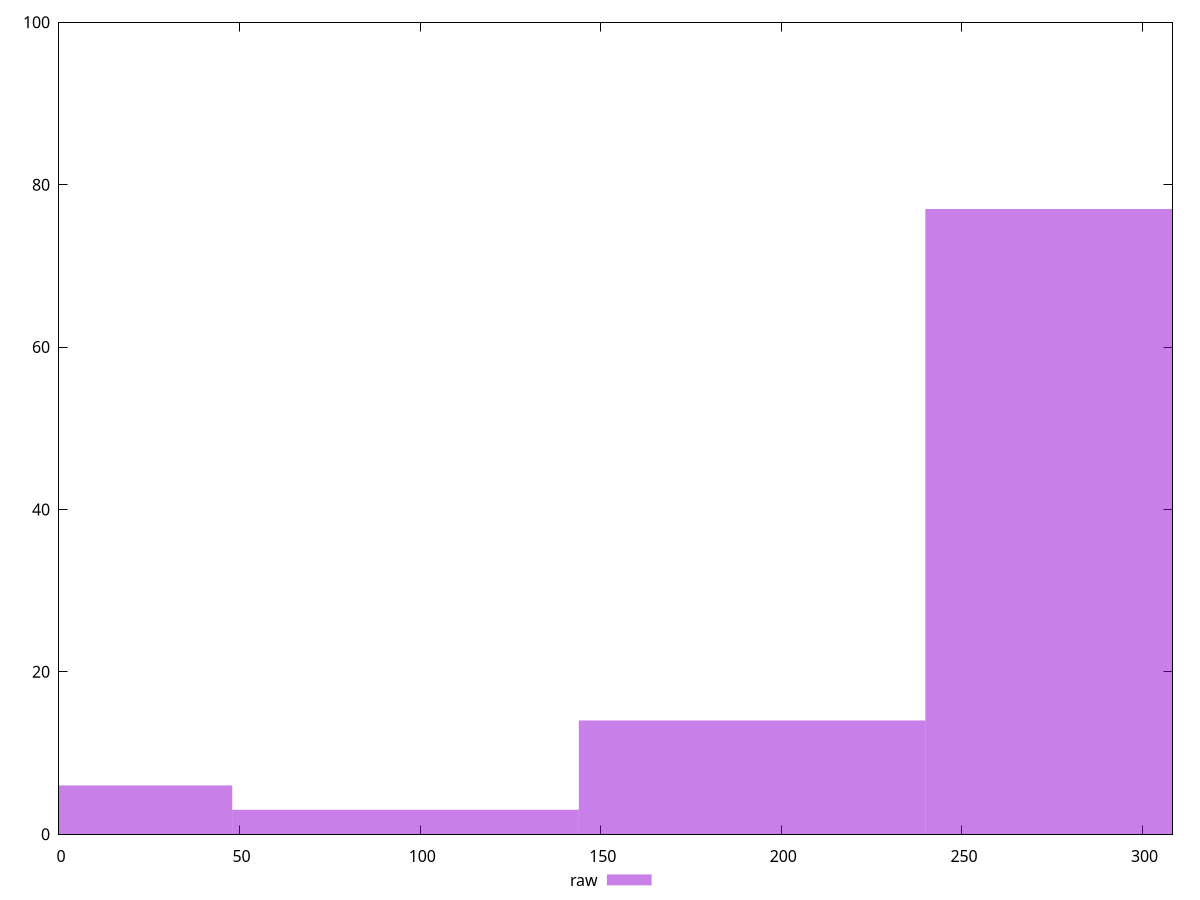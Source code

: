 reset

$raw <<EOF
287.85157177990754 77
0 6
191.90104785327168 14
95.95052392663584 3
EOF

set key outside below
set boxwidth 95.95052392663584
set xrange [0:308.312]
set yrange [0:100]
set trange [0:100]
set style fill transparent solid 0.5 noborder
set terminal svg size 640, 490 enhanced background rgb 'white'
set output "reprap/uses-rel-preconnect/samples/pages+cached+noexternal+nomedia+nocss+nojs/raw/histogram.svg"

plot $raw title "raw" with boxes

reset
